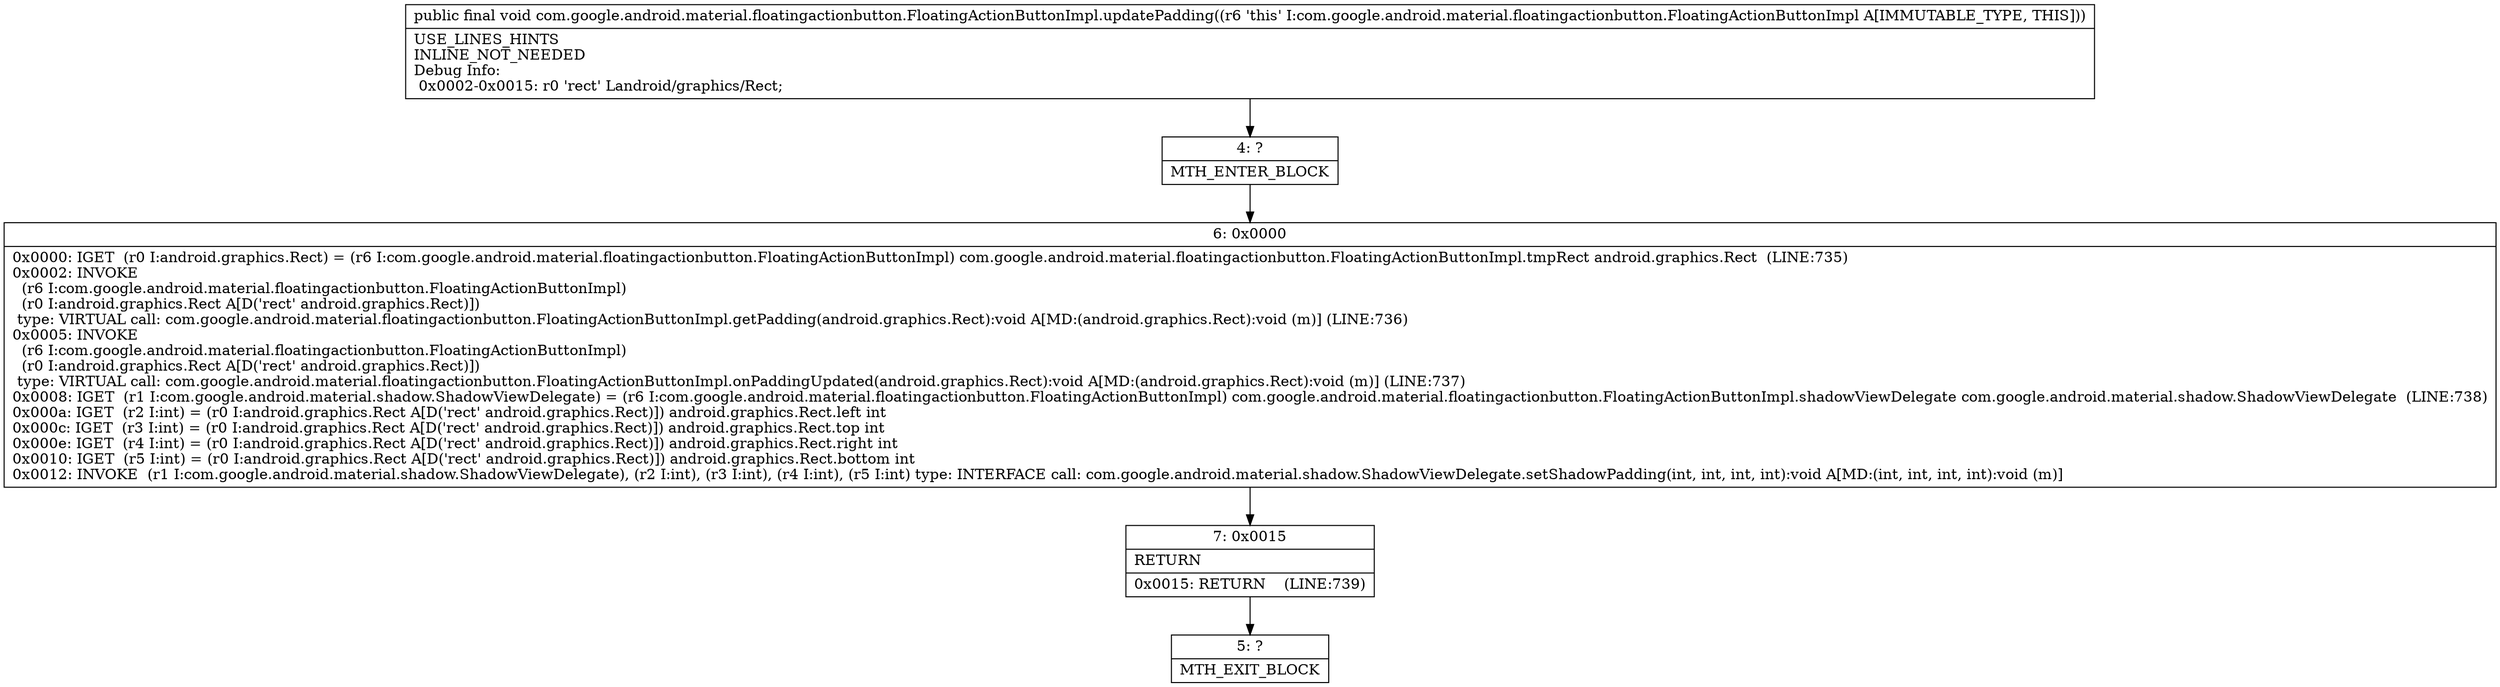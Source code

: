 digraph "CFG forcom.google.android.material.floatingactionbutton.FloatingActionButtonImpl.updatePadding()V" {
Node_4 [shape=record,label="{4\:\ ?|MTH_ENTER_BLOCK\l}"];
Node_6 [shape=record,label="{6\:\ 0x0000|0x0000: IGET  (r0 I:android.graphics.Rect) = (r6 I:com.google.android.material.floatingactionbutton.FloatingActionButtonImpl) com.google.android.material.floatingactionbutton.FloatingActionButtonImpl.tmpRect android.graphics.Rect  (LINE:735)\l0x0002: INVOKE  \l  (r6 I:com.google.android.material.floatingactionbutton.FloatingActionButtonImpl)\l  (r0 I:android.graphics.Rect A[D('rect' android.graphics.Rect)])\l type: VIRTUAL call: com.google.android.material.floatingactionbutton.FloatingActionButtonImpl.getPadding(android.graphics.Rect):void A[MD:(android.graphics.Rect):void (m)] (LINE:736)\l0x0005: INVOKE  \l  (r6 I:com.google.android.material.floatingactionbutton.FloatingActionButtonImpl)\l  (r0 I:android.graphics.Rect A[D('rect' android.graphics.Rect)])\l type: VIRTUAL call: com.google.android.material.floatingactionbutton.FloatingActionButtonImpl.onPaddingUpdated(android.graphics.Rect):void A[MD:(android.graphics.Rect):void (m)] (LINE:737)\l0x0008: IGET  (r1 I:com.google.android.material.shadow.ShadowViewDelegate) = (r6 I:com.google.android.material.floatingactionbutton.FloatingActionButtonImpl) com.google.android.material.floatingactionbutton.FloatingActionButtonImpl.shadowViewDelegate com.google.android.material.shadow.ShadowViewDelegate  (LINE:738)\l0x000a: IGET  (r2 I:int) = (r0 I:android.graphics.Rect A[D('rect' android.graphics.Rect)]) android.graphics.Rect.left int \l0x000c: IGET  (r3 I:int) = (r0 I:android.graphics.Rect A[D('rect' android.graphics.Rect)]) android.graphics.Rect.top int \l0x000e: IGET  (r4 I:int) = (r0 I:android.graphics.Rect A[D('rect' android.graphics.Rect)]) android.graphics.Rect.right int \l0x0010: IGET  (r5 I:int) = (r0 I:android.graphics.Rect A[D('rect' android.graphics.Rect)]) android.graphics.Rect.bottom int \l0x0012: INVOKE  (r1 I:com.google.android.material.shadow.ShadowViewDelegate), (r2 I:int), (r3 I:int), (r4 I:int), (r5 I:int) type: INTERFACE call: com.google.android.material.shadow.ShadowViewDelegate.setShadowPadding(int, int, int, int):void A[MD:(int, int, int, int):void (m)]\l}"];
Node_7 [shape=record,label="{7\:\ 0x0015|RETURN\l|0x0015: RETURN    (LINE:739)\l}"];
Node_5 [shape=record,label="{5\:\ ?|MTH_EXIT_BLOCK\l}"];
MethodNode[shape=record,label="{public final void com.google.android.material.floatingactionbutton.FloatingActionButtonImpl.updatePadding((r6 'this' I:com.google.android.material.floatingactionbutton.FloatingActionButtonImpl A[IMMUTABLE_TYPE, THIS]))  | USE_LINES_HINTS\lINLINE_NOT_NEEDED\lDebug Info:\l  0x0002\-0x0015: r0 'rect' Landroid\/graphics\/Rect;\l}"];
MethodNode -> Node_4;Node_4 -> Node_6;
Node_6 -> Node_7;
Node_7 -> Node_5;
}

